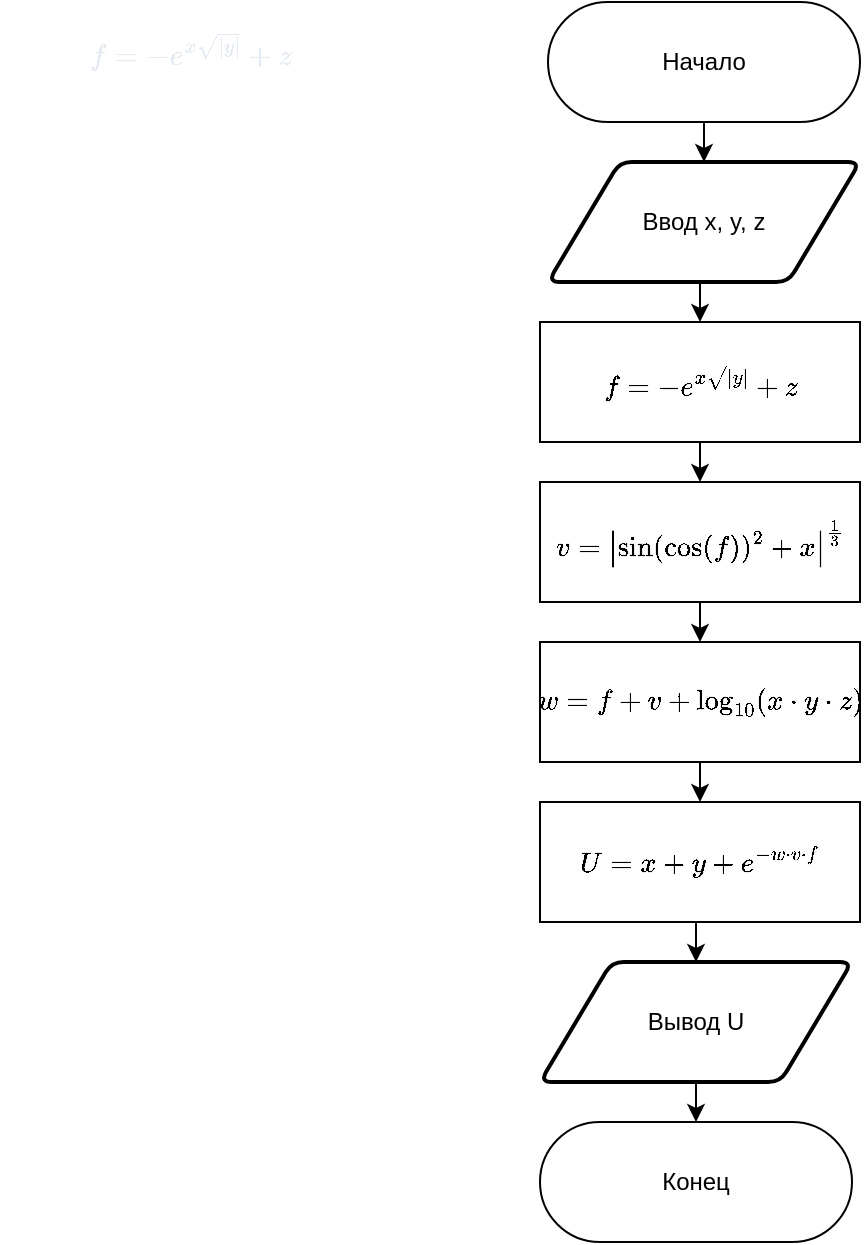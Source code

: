 <mxfile version="24.8.6">
  <diagram name="Страница — 1" id="73k5Mq2ZNnZUr7tYvHGZ">
    <mxGraphModel dx="1426" dy="801" grid="1" gridSize="10" guides="1" tooltips="1" connect="1" arrows="1" fold="1" page="1" pageScale="1" pageWidth="827" pageHeight="1169" math="1" shadow="0">
      <root>
        <mxCell id="0" />
        <mxCell id="1" parent="0" />
        <mxCell id="aC_RMeTBaJf2gsMPciuQ-7" value="&lt;span style=&quot;color: rgb(227, 234, 242); font-family: __JetBrains_Mono_3c557b, __JetBrains_Mono_Fallback_3c557b; font-size: 14.4px; text-align: left; white-space-collapse: preserve; background-color: rgb(9, 9, 11);&quot;&gt;$$f = -e^{x \sqrt{|y|}} + z$$&lt;/span&gt;" style="text;html=1;align=center;verticalAlign=middle;resizable=0;points=[];autosize=1;strokeColor=none;fillColor=none;" vertex="1" parent="1">
          <mxGeometry x="70" y="120" width="190" height="30" as="geometry" />
        </mxCell>
        <mxCell id="aC_RMeTBaJf2gsMPciuQ-18" style="edgeStyle=orthogonalEdgeStyle;rounded=0;orthogonalLoop=1;jettySize=auto;html=1;exitX=0.5;exitY=1;exitDx=0;exitDy=0;entryX=0.5;entryY=0;entryDx=0;entryDy=0;" edge="1" parent="1" source="aC_RMeTBaJf2gsMPciuQ-8" target="aC_RMeTBaJf2gsMPciuQ-9">
          <mxGeometry relative="1" as="geometry" />
        </mxCell>
        <mxCell id="aC_RMeTBaJf2gsMPciuQ-8" value="Начало" style="rounded=1;whiteSpace=wrap;html=1;arcSize=50;" vertex="1" parent="1">
          <mxGeometry x="344" y="110" width="156" height="60" as="geometry" />
        </mxCell>
        <mxCell id="aC_RMeTBaJf2gsMPciuQ-19" style="edgeStyle=orthogonalEdgeStyle;rounded=0;orthogonalLoop=1;jettySize=auto;html=1;exitX=0.5;exitY=1;exitDx=0;exitDy=0;entryX=0.5;entryY=0;entryDx=0;entryDy=0;" edge="1" parent="1" source="aC_RMeTBaJf2gsMPciuQ-9" target="aC_RMeTBaJf2gsMPciuQ-10">
          <mxGeometry relative="1" as="geometry" />
        </mxCell>
        <mxCell id="aC_RMeTBaJf2gsMPciuQ-9" value="Ввод x, y, z" style="shape=parallelogram;html=1;strokeWidth=2;perimeter=parallelogramPerimeter;whiteSpace=wrap;rounded=1;arcSize=12;size=0.23;" vertex="1" parent="1">
          <mxGeometry x="344" y="190" width="156" height="60" as="geometry" />
        </mxCell>
        <mxCell id="aC_RMeTBaJf2gsMPciuQ-20" style="edgeStyle=orthogonalEdgeStyle;rounded=0;orthogonalLoop=1;jettySize=auto;html=1;exitX=0.5;exitY=1;exitDx=0;exitDy=0;entryX=0.5;entryY=0;entryDx=0;entryDy=0;" edge="1" parent="1" source="aC_RMeTBaJf2gsMPciuQ-10" target="aC_RMeTBaJf2gsMPciuQ-14">
          <mxGeometry relative="1" as="geometry" />
        </mxCell>
        <mxCell id="aC_RMeTBaJf2gsMPciuQ-10" value="$$f = -e^{x \sqrt{|y|}} + z$$" style="rounded=0;whiteSpace=wrap;html=1;" vertex="1" parent="1">
          <mxGeometry x="340" y="270" width="160" height="60" as="geometry" />
        </mxCell>
        <mxCell id="aC_RMeTBaJf2gsMPciuQ-23" style="edgeStyle=orthogonalEdgeStyle;rounded=0;orthogonalLoop=1;jettySize=auto;html=1;exitX=0.5;exitY=1;exitDx=0;exitDy=0;entryX=0.5;entryY=0;entryDx=0;entryDy=0;" edge="1" parent="1" source="aC_RMeTBaJf2gsMPciuQ-12" target="aC_RMeTBaJf2gsMPciuQ-16">
          <mxGeometry relative="1" as="geometry" />
        </mxCell>
        <mxCell id="aC_RMeTBaJf2gsMPciuQ-12" value="$$ U = x + y + e^{-w \cdot v \cdot f} $$" style="rounded=0;whiteSpace=wrap;html=1;" vertex="1" parent="1">
          <mxGeometry x="340" y="510" width="160" height="60" as="geometry" />
        </mxCell>
        <mxCell id="aC_RMeTBaJf2gsMPciuQ-22" style="edgeStyle=orthogonalEdgeStyle;rounded=0;orthogonalLoop=1;jettySize=auto;html=1;exitX=0.5;exitY=1;exitDx=0;exitDy=0;entryX=0.5;entryY=0;entryDx=0;entryDy=0;" edge="1" parent="1" source="aC_RMeTBaJf2gsMPciuQ-13" target="aC_RMeTBaJf2gsMPciuQ-12">
          <mxGeometry relative="1" as="geometry" />
        </mxCell>
        <mxCell id="aC_RMeTBaJf2gsMPciuQ-13" value="$$ w = f + v + \log_{10}(x \cdot y \cdot z) $$" style="rounded=0;whiteSpace=wrap;html=1;" vertex="1" parent="1">
          <mxGeometry x="340" y="430" width="160" height="60" as="geometry" />
        </mxCell>
        <mxCell id="aC_RMeTBaJf2gsMPciuQ-21" style="edgeStyle=orthogonalEdgeStyle;rounded=0;orthogonalLoop=1;jettySize=auto;html=1;exitX=0.5;exitY=1;exitDx=0;exitDy=0;entryX=0.5;entryY=0;entryDx=0;entryDy=0;" edge="1" parent="1" source="aC_RMeTBaJf2gsMPciuQ-14" target="aC_RMeTBaJf2gsMPciuQ-13">
          <mxGeometry relative="1" as="geometry" />
        </mxCell>
        <mxCell id="aC_RMeTBaJf2gsMPciuQ-14" value="&lt;font style=&quot;font-size: 12px;&quot;&gt;$$ v = \left| \sin(\cos(f))^2 + x \right|^{\frac{1}{3}} $$&lt;/font&gt;" style="rounded=0;whiteSpace=wrap;html=1;" vertex="1" parent="1">
          <mxGeometry x="340" y="350" width="160" height="60" as="geometry" />
        </mxCell>
        <mxCell id="aC_RMeTBaJf2gsMPciuQ-24" style="edgeStyle=orthogonalEdgeStyle;rounded=0;orthogonalLoop=1;jettySize=auto;html=1;exitX=0.5;exitY=1;exitDx=0;exitDy=0;entryX=0.5;entryY=0;entryDx=0;entryDy=0;" edge="1" parent="1" source="aC_RMeTBaJf2gsMPciuQ-16" target="aC_RMeTBaJf2gsMPciuQ-17">
          <mxGeometry relative="1" as="geometry" />
        </mxCell>
        <mxCell id="aC_RMeTBaJf2gsMPciuQ-16" value="Вывод U" style="shape=parallelogram;html=1;strokeWidth=2;perimeter=parallelogramPerimeter;whiteSpace=wrap;rounded=1;arcSize=12;size=0.23;" vertex="1" parent="1">
          <mxGeometry x="340" y="590" width="156" height="60" as="geometry" />
        </mxCell>
        <mxCell id="aC_RMeTBaJf2gsMPciuQ-17" value="Конец" style="rounded=1;whiteSpace=wrap;html=1;arcSize=50;" vertex="1" parent="1">
          <mxGeometry x="340" y="670" width="156" height="60" as="geometry" />
        </mxCell>
      </root>
    </mxGraphModel>
  </diagram>
</mxfile>
